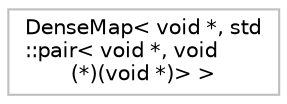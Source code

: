 digraph "Graphical Class Hierarchy"
{
 // LATEX_PDF_SIZE
  bgcolor="transparent";
  edge [fontname="Helvetica",fontsize="10",labelfontname="Helvetica",labelfontsize="10"];
  node [fontname="Helvetica",fontsize="10",shape=record];
  rankdir="LR";
  Node0 [label="DenseMap\< void *, std\l::pair\< void *, void\l(*)(void *)\> \>",height=0.2,width=0.4,color="grey75",tooltip=" "];
}
